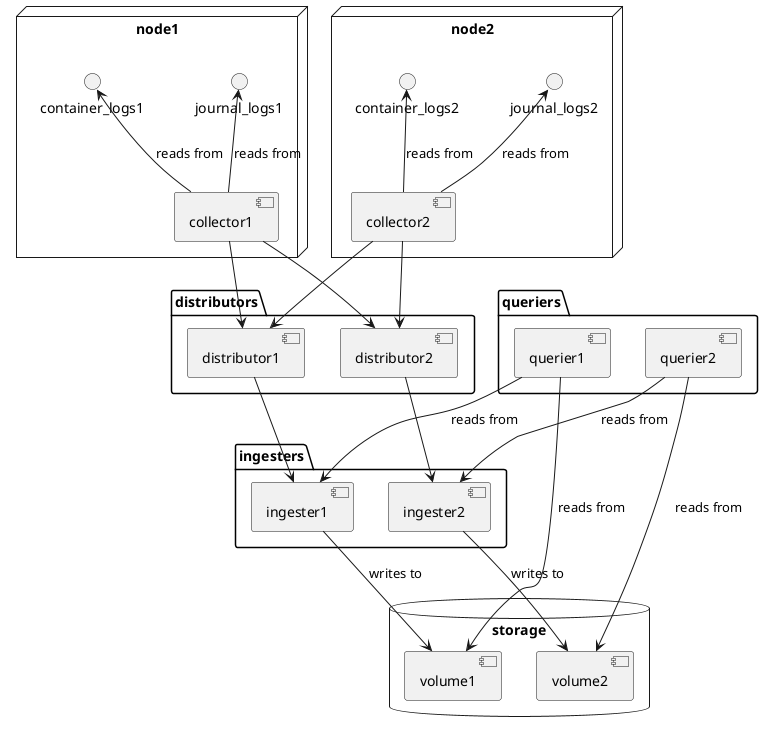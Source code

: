 @startuml

node "node1" {
    journal_logs1 <-- [collector1] : reads from
    container_logs1 <-- [collector1] : reads from
}

node "node2" {
    journal_logs2 <-- [collector2] : reads from
    container_logs2 <-- [collector2] : reads from
}

package "distributors" {
    [distributor1]
    [distributor2] 
}

package "ingesters" {
    [ingester1]
    [ingester2]
}

database "storage" {
    [volume1]
    [volume2]
}

package "queriers" {
    [querier1]
    [querier2]
}

collector1 --> distributor1
collector1 --> distributor2
collector2 --> distributor1
collector2 --> distributor2

distributor1 --> ingester1
distributor2 --> ingester2

ingester1 --> volume1 : writes to
ingester2 --> volume2 : writes to

querier1 --> ingester1 : reads from
querier1 --> volume1 : reads from
querier2 --> ingester2 : reads from
querier2 --> volume2 : reads from

@enduml
